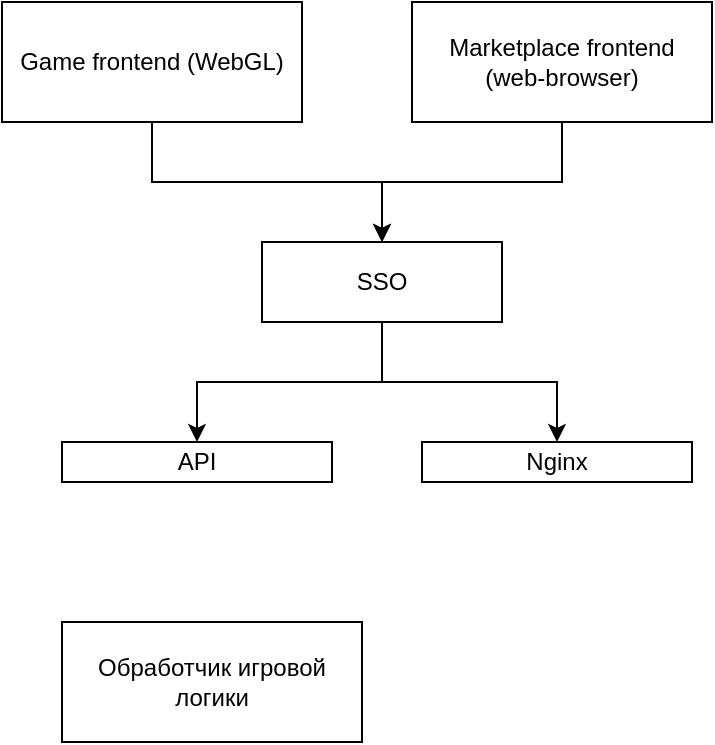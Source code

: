 <mxfile version="20.8.23" type="github">
  <diagram name="Страница 1" id="PqeBgnLbpA4RvhlEJzvI">
    <mxGraphModel dx="1434" dy="803" grid="1" gridSize="10" guides="1" tooltips="1" connect="1" arrows="1" fold="1" page="1" pageScale="1" pageWidth="1169" pageHeight="827" math="0" shadow="0">
      <root>
        <mxCell id="0" />
        <mxCell id="1" parent="0" />
        <mxCell id="SLxa5Ql-JvaU1fJUSNm6-1" value="API" style="rounded=0;whiteSpace=wrap;html=1;" vertex="1" parent="1">
          <mxGeometry x="480" y="320" width="135" height="20" as="geometry" />
        </mxCell>
        <mxCell id="SLxa5Ql-JvaU1fJUSNm6-2" value="SSO" style="rounded=0;whiteSpace=wrap;html=1;" vertex="1" parent="1">
          <mxGeometry x="580" y="220" width="120" height="40" as="geometry" />
        </mxCell>
        <mxCell id="SLxa5Ql-JvaU1fJUSNm6-3" value="Обработчик игровой логики" style="rounded=0;whiteSpace=wrap;html=1;" vertex="1" parent="1">
          <mxGeometry x="480" y="410" width="150" height="60" as="geometry" />
        </mxCell>
        <mxCell id="SLxa5Ql-JvaU1fJUSNm6-5" style="edgeStyle=orthogonalEdgeStyle;rounded=0;orthogonalLoop=1;jettySize=auto;html=1;" edge="1" parent="1" source="SLxa5Ql-JvaU1fJUSNm6-2" target="SLxa5Ql-JvaU1fJUSNm6-1">
          <mxGeometry relative="1" as="geometry" />
        </mxCell>
        <mxCell id="SLxa5Ql-JvaU1fJUSNm6-7" style="edgeStyle=orthogonalEdgeStyle;rounded=0;orthogonalLoop=1;jettySize=auto;html=1;exitX=0.5;exitY=1;exitDx=0;exitDy=0;" edge="1" parent="1" source="SLxa5Ql-JvaU1fJUSNm6-2" target="SLxa5Ql-JvaU1fJUSNm6-6">
          <mxGeometry relative="1" as="geometry" />
        </mxCell>
        <mxCell id="SLxa5Ql-JvaU1fJUSNm6-9" style="edgeStyle=orthogonalEdgeStyle;rounded=0;orthogonalLoop=1;jettySize=auto;html=1;" edge="1" parent="1" source="SLxa5Ql-JvaU1fJUSNm6-4" target="SLxa5Ql-JvaU1fJUSNm6-2">
          <mxGeometry relative="1" as="geometry" />
        </mxCell>
        <mxCell id="SLxa5Ql-JvaU1fJUSNm6-4" value="Game frontend (WebGL)" style="rounded=0;whiteSpace=wrap;html=1;" vertex="1" parent="1">
          <mxGeometry x="450" y="100" width="150" height="60" as="geometry" />
        </mxCell>
        <mxCell id="SLxa5Ql-JvaU1fJUSNm6-6" value="Nginx" style="rounded=0;whiteSpace=wrap;html=1;" vertex="1" parent="1">
          <mxGeometry x="660" y="320" width="135" height="20" as="geometry" />
        </mxCell>
        <mxCell id="SLxa5Ql-JvaU1fJUSNm6-10" style="edgeStyle=orthogonalEdgeStyle;rounded=0;orthogonalLoop=1;jettySize=auto;html=1;" edge="1" parent="1" source="SLxa5Ql-JvaU1fJUSNm6-8" target="SLxa5Ql-JvaU1fJUSNm6-2">
          <mxGeometry relative="1" as="geometry" />
        </mxCell>
        <mxCell id="SLxa5Ql-JvaU1fJUSNm6-8" value="Marketplace frontend &lt;br&gt;(web-browser)" style="rounded=0;whiteSpace=wrap;html=1;" vertex="1" parent="1">
          <mxGeometry x="655" y="100" width="150" height="60" as="geometry" />
        </mxCell>
      </root>
    </mxGraphModel>
  </diagram>
</mxfile>
